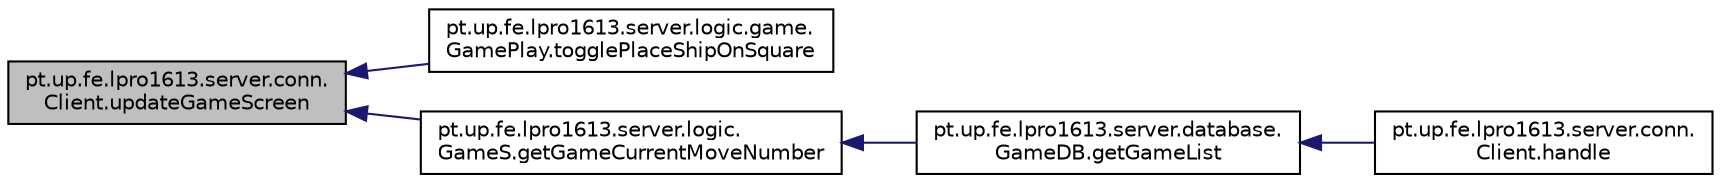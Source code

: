 digraph "pt.up.fe.lpro1613.server.conn.Client.updateGameScreen"
{
  edge [fontname="Helvetica",fontsize="10",labelfontname="Helvetica",labelfontsize="10"];
  node [fontname="Helvetica",fontsize="10",shape=record];
  rankdir="LR";
  Node70 [label="pt.up.fe.lpro1613.server.conn.\lClient.updateGameScreen",height=0.2,width=0.4,color="black", fillcolor="grey75", style="filled", fontcolor="black"];
  Node70 -> Node71 [dir="back",color="midnightblue",fontsize="10",style="solid"];
  Node71 [label="pt.up.fe.lpro1613.server.logic.game.\lGamePlay.togglePlaceShipOnSquare",height=0.2,width=0.4,color="black", fillcolor="white", style="filled",URL="$classpt_1_1up_1_1fe_1_1lpro1613_1_1server_1_1logic_1_1game_1_1_game_play.html#a6fcb90a31171ecfc5a9ed4f41b2396ee"];
  Node70 -> Node72 [dir="back",color="midnightblue",fontsize="10",style="solid"];
  Node72 [label="pt.up.fe.lpro1613.server.logic.\lGameS.getGameCurrentMoveNumber",height=0.2,width=0.4,color="black", fillcolor="white", style="filled",URL="$classpt_1_1up_1_1fe_1_1lpro1613_1_1server_1_1logic_1_1_game_s.html#a7ba4f1f49645551b9b9537981b66e6e9"];
  Node72 -> Node73 [dir="back",color="midnightblue",fontsize="10",style="solid"];
  Node73 [label="pt.up.fe.lpro1613.server.database.\lGameDB.getGameList",height=0.2,width=0.4,color="black", fillcolor="white", style="filled",URL="$classpt_1_1up_1_1fe_1_1lpro1613_1_1server_1_1database_1_1_game_d_b.html#a4c567854868d16ae9b919c0655be65a7"];
  Node73 -> Node74 [dir="back",color="midnightblue",fontsize="10",style="solid"];
  Node74 [label="pt.up.fe.lpro1613.server.conn.\lClient.handle",height=0.2,width=0.4,color="black", fillcolor="white", style="filled",URL="$classpt_1_1up_1_1fe_1_1lpro1613_1_1server_1_1conn_1_1_client.html#a81efbd1e6b06189da5c814ac767a4a98"];
}
